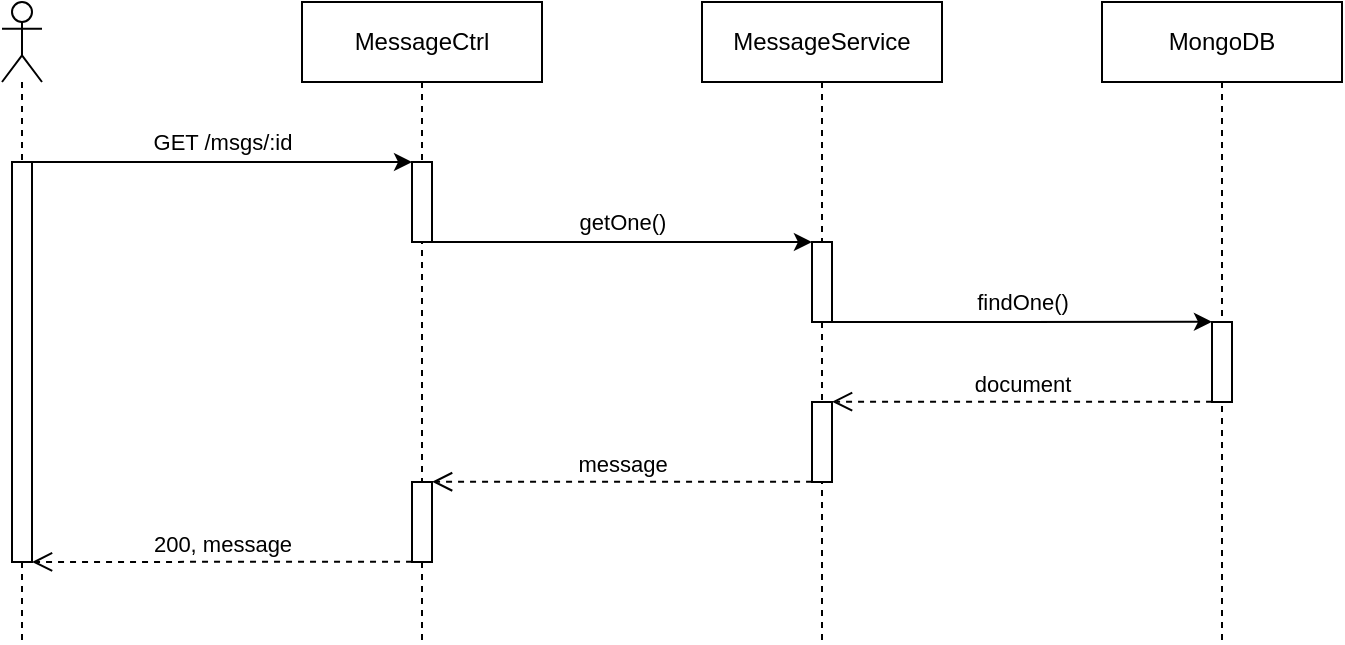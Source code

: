<mxfile userAgent="Mozilla/5.0 (X11; Linux x86_64) AppleWebKit/537.36 (KHTML, like Gecko) Chrome/57.0.299.133 Safari/537.36" version="6.4.6" editor="www.draw.io" type="device"><diagram name="Page-1"><mxGraphModel dx="1197" dy="415" grid="1" gridSize="10" guides="1" tooltips="1" connect="1" arrows="1" fold="1" page="0" pageScale="1" pageWidth="826" pageHeight="1169" background="#ffffff" math="0" shadow="0"><root><mxCell id="0"/><mxCell id="1" parent="0"/><mxCell id="2" value="" style="shape=umlLifeline;participant=umlActor;perimeter=lifelinePerimeter;whiteSpace=wrap;html=1;container=1;collapsible=0;recursiveResize=0;verticalAlign=top;spacingTop=36;labelBackgroundColor=none;outlineConnect=0;strokeWidth=1;fillColor=#FFFFFF;fontSize=25;" parent="1" vertex="1"><mxGeometry x="-70" y="120" width="20" height="320" as="geometry"/></mxCell><mxCell id="15" value="" style="whiteSpace=wrap;html=1;" parent="2" vertex="1"><mxGeometry x="5" y="80" width="10" height="200" as="geometry"/></mxCell><mxCell id="4" value="MessageCtrl" style="shape=umlLifeline;perimeter=lifelinePerimeter;whiteSpace=wrap;html=1;container=1;collapsible=0;recursiveResize=0;outlineConnect=0;strokeWidth=1;fillColor=#FFFFFF;fontSize=12;labelBackgroundColor=none;" parent="1" vertex="1"><mxGeometry x="80" y="120" width="120" height="320" as="geometry"/></mxCell><mxCell id="12" value="" style="whiteSpace=wrap;html=1;" parent="4" vertex="1"><mxGeometry x="55" y="80" width="10" height="40" as="geometry"/></mxCell><mxCell id="25" value="" style="whiteSpace=wrap;html=1;" parent="4" vertex="1"><mxGeometry x="55" y="240" width="10" height="40" as="geometry"/></mxCell><mxCell id="6" value="MessageService" style="shape=umlLifeline;perimeter=lifelinePerimeter;whiteSpace=wrap;html=1;container=1;collapsible=0;recursiveResize=0;outlineConnect=0;strokeWidth=1;fillColor=#FFFFFF;fontSize=12;labelBackgroundColor=none;" parent="1" vertex="1"><mxGeometry x="280" y="120" width="120" height="320" as="geometry"/></mxCell><mxCell id="18" value="" style="whiteSpace=wrap;html=1;" parent="6" vertex="1"><mxGeometry x="55" y="120" width="10" height="40" as="geometry"/></mxCell><mxCell id="24" value="" style="whiteSpace=wrap;html=1;" parent="6" vertex="1"><mxGeometry x="55" y="200" width="10" height="40" as="geometry"/></mxCell><mxCell id="7" value="MongoDB" style="shape=umlLifeline;perimeter=lifelinePerimeter;whiteSpace=wrap;html=1;container=1;collapsible=0;recursiveResize=0;outlineConnect=0;strokeWidth=1;fillColor=#FFFFFF;fontSize=12;labelBackgroundColor=none;" parent="1" vertex="1"><mxGeometry x="480" y="120" width="120" height="320" as="geometry"/></mxCell><mxCell id="20" value="" style="whiteSpace=wrap;html=1;" parent="7" vertex="1"><mxGeometry x="55" y="160" width="10" height="40" as="geometry"/></mxCell><mxCell id="17" value="GET /msgs/:id" style="edgeStyle=orthogonalEdgeStyle;rounded=0;html=1;jettySize=auto;orthogonalLoop=1;entryX=0.001;entryY=0.001;entryPerimeter=0;exitX=1.002;exitY=0;exitPerimeter=0;" parent="1" source="15" target="12" edge="1"><mxGeometry y="10" relative="1" as="geometry"><mxPoint x="-50" y="200" as="sourcePoint"/><mxPoint x="20" y="230" as="targetPoint"/><Array as="points"><mxPoint x="60" y="200"/></Array><mxPoint as="offset"/></mxGeometry></mxCell><mxCell id="19" value="getOne()" style="edgeStyle=orthogonalEdgeStyle;rounded=0;html=1;entryX=-0.004;entryY=0.001;jettySize=auto;orthogonalLoop=1;entryPerimeter=0;exitX=0.999;exitY=0.999;exitPerimeter=0;" parent="1" source="12" target="18" edge="1"><mxGeometry y="10" relative="1" as="geometry"><Array as="points"><mxPoint x="260" y="240"/></Array><mxPoint as="offset"/></mxGeometry></mxCell><mxCell id="21" value="findOne()" style="edgeStyle=orthogonalEdgeStyle;rounded=0;html=1;entryX=-0.003;entryY=-0.002;jettySize=auto;orthogonalLoop=1;entryPerimeter=0;" parent="1" source="18" target="20" edge="1"><mxGeometry y="10" relative="1" as="geometry"><Array as="points"><mxPoint x="440" y="280"/><mxPoint x="440" y="280"/></Array><mxPoint as="offset"/></mxGeometry></mxCell><mxCell id="23" value="document" style="html=1;verticalAlign=bottom;endArrow=open;dashed=1;endSize=8;exitX=0.003;exitY=0.998;exitPerimeter=0;entryX=1.002;entryY=-0.004;entryPerimeter=0;" parent="1" source="20" target="24" edge="1"><mxGeometry relative="1" as="geometry"><mxPoint x="480" y="319" as="sourcePoint"/><mxPoint x="400" y="319" as="targetPoint"/></mxGeometry></mxCell><mxCell id="26" value="message" style="html=1;verticalAlign=bottom;endArrow=open;dashed=1;endSize=8;exitX=0.003;exitY=0.996;exitPerimeter=0;entryX=1.004;entryY=-0.003;entryPerimeter=0;" parent="1" source="24" target="25" edge="1"><mxGeometry relative="1" as="geometry"><mxPoint x="335" y="359.857" as="sourcePoint"/><mxPoint x="145.286" y="359.857" as="targetPoint"/></mxGeometry></mxCell><mxCell id="28" value="200, message" style="html=1;verticalAlign=bottom;endArrow=open;dashed=1;endSize=8;exitX=0.002;exitY=0.996;exitPerimeter=0;entryX=1.001;entryY=1;entryPerimeter=0;" parent="1" source="25" target="15" edge="1"><mxGeometry relative="1" as="geometry"><mxPoint x="135" y="399.857" as="sourcePoint"/><mxPoint x="-54.714" y="399.857" as="targetPoint"/></mxGeometry></mxCell></root></mxGraphModel></diagram></mxfile>